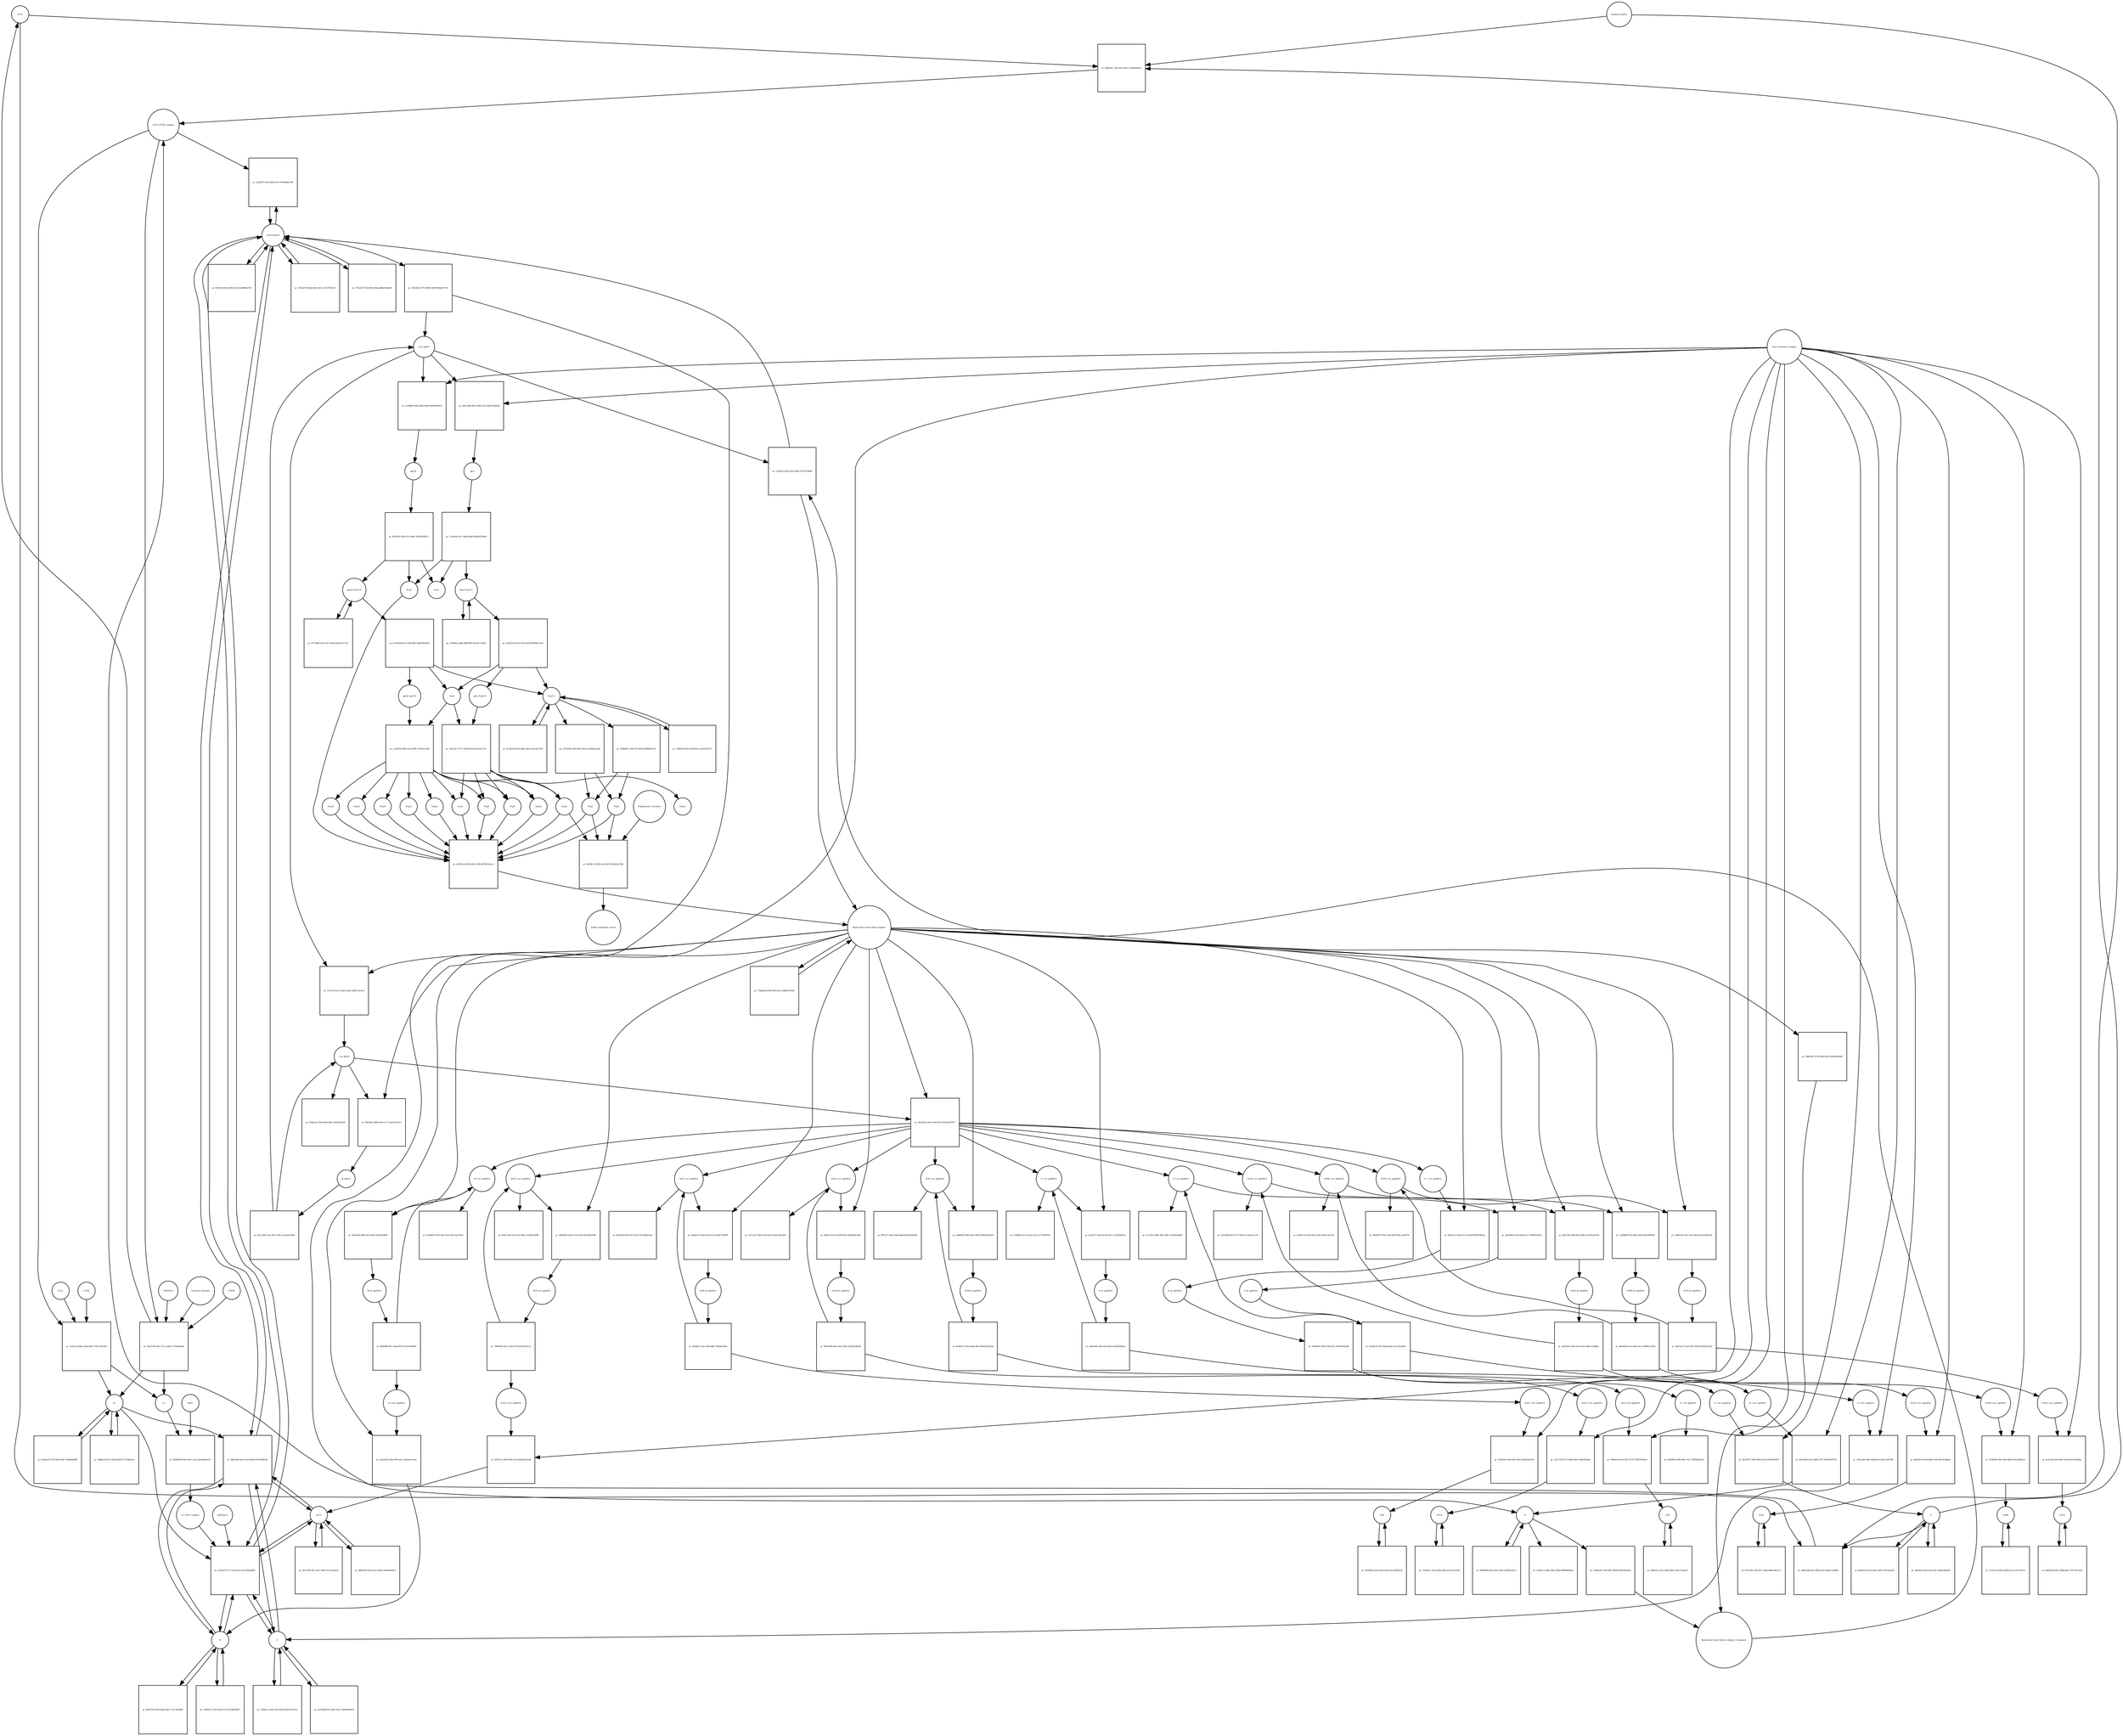 strict digraph  {
ACE2 [annotation="", bipartite=0, cls=macromolecule, fontsize=4, label=ACE2, shape=circle];
"pr_f840afd7-7ade-45d7-9e23-763a8d5fe82e" [annotation="", bipartite=1, cls=process, fontsize=4, label="pr_f840afd7-7ade-45d7-9e23-763a8d5fe82e", shape=square];
"ACE2_SPIKE complex" [annotation="", bipartite=0, cls=complex, fontsize=4, label="ACE2_SPIKE complex", shape=circle];
"Heparan sulfate" [annotation="urn_miriam_obo.chebi_CHEBI%3A28815", bipartite=0, cls="simple chemical", fontsize=4, label="Heparan sulfate", shape=circle];
S [annotation=urn_miriam_uniprot_P0DTC2, bipartite=0, cls=macromolecule, fontsize=4, label=S, shape=circle];
Nucleocapsid [annotation="urn_miriam_obo.go_GO%3A0019013", bipartite=0, cls=complex, fontsize=4, label=Nucleocapsid, shape=circle];
"pr_2c4f3d75-9c85-4b29-aa70-597bbd561246" [annotation="", bipartite=1, cls=process, fontsize=4, label="pr_2c4f3d75-9c85-4b29-aa70-597bbd561246", shape=square];
"pr_5e182c1b-d9ae-42b0-b287-37bc37823d7b" [annotation="", bipartite=1, cls=process, fontsize=4, label="pr_5e182c1b-d9ae-42b0-b287-37bc37823d7b", shape=square];
S2 [annotation=urn_miriam_interpro_IPR002552, bipartite=0, cls=macromolecule, fontsize=4, label=S2, shape=circle];
CTSB [annotation="", bipartite=0, cls=macromolecule, fontsize=4, label=CTSB, shape=circle];
CTSL [annotation="", bipartite=0, cls=macromolecule, fontsize=4, label=CTSL, shape=circle];
S1 [annotation=urn_miriam_interpro_IPR002551, bipartite=0, cls=macromolecule, fontsize=4, label=S1, shape=circle];
"pr_9484128b-0efe-49d6-81b2-0a8b57e3890b" [annotation="", bipartite=1, cls=process, fontsize=4, label="pr_9484128b-0efe-49d6-81b2-0a8b57e3890b", shape=square];
"pr_16226c5f-1711-4cd0-b3c1-6a170a64dd36" [annotation="", bipartite=1, cls=process, fontsize=4, label="pr_16226c5f-1711-4cd0-b3c1-6a170a64dd36", shape=square];
cholesterol [annotation="urn_miriam_obo.chebi_CHEBI%3A16113", bipartite=0, cls="simple chemical", fontsize=4, label=cholesterol, shape=circle];
"S1_NRP1 complex" [annotation="", bipartite=0, cls=complex, fontsize=4, label="S1_NRP1 complex", shape=circle];
E [annotation=urn_miriam_uniprot_P0DTC4, bipartite=0, cls=macromolecule, fontsize=4, label=E, shape=circle];
M [annotation=urn_miriam_uniprot_P0DTC5, bipartite=0, cls=macromolecule, fontsize=4, label=M, shape=circle];
Orf7a [annotation=urn_miriam_uniprot_P0DTC7, bipartite=0, cls=macromolecule, fontsize=4, label=Orf7a, shape=circle];
"pr_09e1d9c6-7372-4085-b3f9-9ffdde617e91" [annotation="", bipartite=1, cls=process, fontsize=4, label="pr_09e1d9c6-7372-4085-b3f9-9ffdde617e91", shape=square];
"(+)ss gRNA" [annotation=urn_miriam_refseq_NC_045512, bipartite=0, cls="nucleic acid feature", fontsize=4, label="(+)ss gRNA", shape=circle];
N [annotation=urn_miriam_uniprot_P0DTC9, bipartite=0, cls="macromolecule multimer", fontsize=4, label=N, shape=circle];
"pr_7932a67d-62dd-40a2-b051-2c927f1019a5" [annotation="", bipartite=1, cls=process, fontsize=4, label="pr_7932a67d-62dd-40a2-b051-2c927f1019a5", shape=square];
"pr_972a3617-f5c8-40e2-80ea-dddef2da68f2" [annotation="", bipartite=1, cls=process, fontsize=4, label="pr_972a3617-f5c8-40e2-80ea-dddef2da68f2", shape=square];
"pr_1e99a11a-bb6c-49e1-8428-98fd8d0f99ba" [annotation="", bipartite=1, cls=process, fontsize=4, label="pr_1e99a11a-bb6c-49e1-8428-98fd8d0f99ba", shape=square];
"pr_9a899fd9-8916-4a5c-910f-5ead087ab1e2" [annotation="", bipartite=1, cls=process, fontsize=4, label="pr_9a899fd9-8916-4a5c-910f-5ead087ab1e2", shape=square];
"N (+)ss sgmRNA" [annotation=urn_miriam_ncbigene_43740575, bipartite=0, cls="nucleic acid feature", fontsize=4, label="N (+)ss sgmRNA", shape=circle];
"pr_66e5004a-dc55-4600-a797-b58932697674" [annotation="", bipartite=1, cls=process, fontsize=4, label="pr_66e5004a-dc55-4600-a797-b58932697674", shape=square];
"Host translation complex" [annotation="urn_miriam_obo.go_GO%3A0070992", bipartite=0, cls=complex, fontsize=4, label="Host translation complex", shape=circle];
"pr_f3381fa0-8c3b-4085-82ef-4a9b89fe2706" [annotation="", bipartite=1, cls=process, fontsize=4, label="pr_f3381fa0-8c3b-4085-82ef-4a9b89fe2706", shape=square];
"pr_8ecb7784-0da1-477a-a9d4-117f5a2bbad8" [annotation="", bipartite=1, cls=process, fontsize=4, label="pr_8ecb7784-0da1-477a-a9d4-117f5a2bbad8", shape=square];
FURIN [annotation="", bipartite=0, cls=macromolecule, fontsize=4, label=FURIN, shape=circle];
TMPRSS2 [annotation="", bipartite=0, cls=macromolecule, fontsize=4, label=TMPRSS2, shape=circle];
"Camostat mesylate" [annotation="urn_miriam_pubchem.compound_2536", bipartite=0, cls="simple chemical", fontsize=4, label="Camostat mesylate", shape=circle];
"pr_d1da0cb3-1f7b-40b2-b816-73da0f64a98f" [annotation="", bipartite=1, cls=process, fontsize=4, label="pr_d1da0cb3-1f7b-40b2-b816-73da0f64a98f", shape=square];
"Replication transcription complex_N oligomer" [annotation="", bipartite=0, cls=complex, fontsize=4, label="Replication transcription complex_N oligomer", shape=circle];
"pr_cafbd7f2-e61d-42d1-96a8-10315710da9f" [annotation="", bipartite=1, cls=process, fontsize=4, label="pr_cafbd7f2-e61d-42d1-96a8-10315710da9f", shape=square];
"Replication transcription complex" [annotation="", bipartite=0, cls=complex, fontsize=4, label="Replication transcription complex", shape=circle];
"pr_5bde59a8-deee-43c0-b64b-01fa16936c44" [annotation="", bipartite=1, cls=process, fontsize=4, label="pr_5bde59a8-deee-43c0-b64b-01fa16936c44", shape=square];
"pr_25b84c59-f33c-4264-b559-6773c4b8a33e" [annotation="", bipartite=1, cls=process, fontsize=4, label="pr_25b84c59-f33c-4264-b559-6773c4b8a33e", shape=square];
"pp1a Nsp3-11" [annotation=urn_miriam_uniprot_P0DTC1, bipartite=0, cls=macromolecule, fontsize=4, label="pp1a Nsp3-11", shape=circle];
"pr_5eb3931d-5c02-47ab-a6a9-497008e7ca61" [annotation="", bipartite=1, cls=process, fontsize=4, label="pr_5eb3931d-5c02-47ab-a6a9-497008e7ca61", shape=square];
"pp1a Nsp6-11" [annotation=urn_miriam_uniprot_P0DTC1, bipartite=0, cls=macromolecule, fontsize=4, label="pp1a Nsp6-11", shape=circle];
"Nsp3-4" [annotation="urn_miriam_ncbiprotein_YP_009725299|urn_miriam_ncbiprotein_YP_009725300", bipartite=0, cls=macromolecule, fontsize=4, label="Nsp3-4", shape=circle];
Nsp5 [annotation=urn_miriam_ncbiprotein_YP_009725301, bipartite=0, cls="macromolecule multimer", fontsize=4, label=Nsp5, shape=circle];
"Endoplasmic reticulum" [annotation="urn_miriam_obo.go_GO%3A0005783", bipartite=0, cls=complex, fontsize=4, label="Endoplasmic reticulum", shape=circle];
"pr_d454bc7e-d383-4ca4-8d33-ff54ed3a792b" [annotation="", bipartite=1, cls=process, fontsize=4, label="pr_d454bc7e-d383-4ca4-8d33-ff54ed3a792b", shape=square];
"Double-membrane vesicle" [annotation="urn_miriam_obo.go_GO%3A0039718", bipartite=0, cls=complex, fontsize=4, label="Double-membrane vesicle", shape=circle];
Nsp4 [annotation=urn_miriam_ncbiprotein_YP_009725300, bipartite=0, cls=macromolecule, fontsize=4, label=Nsp4, shape=circle];
Nsp3 [annotation=urn_miriam_ncbiprotein_YP_009725299, bipartite=0, cls=macromolecule, fontsize=4, label=Nsp3, shape=circle];
Nsp6 [annotation=urn_miriam_ncbiprotein_YP_009725302, bipartite=0, cls=macromolecule, fontsize=4, label=Nsp6, shape=circle];
"pr_b706fda2-a8d8-48bb-8ff5-8012d7c20955" [annotation="", bipartite=1, cls=process, fontsize=4, label="pr_b706fda2-a8d8-48bb-8ff5-8012d7c20955", shape=square];
"pr_72fb6a65-f62e-4cf8-8e41-e2afe2421d71" [annotation="", bipartite=1, cls=process, fontsize=4, label="pr_72fb6a65-f62e-4cf8-8e41-e2afe2421d71", shape=square];
"pp1ab Nsp3-16" [annotation=urn_miriam_uniprot_P0DTD1, bipartite=0, cls=macromolecule, fontsize=4, label="pp1ab Nsp3-16", shape=circle];
"pr_877e0bfb-6701-4357-b442-b6e516317353" [annotation="", bipartite=1, cls=process, fontsize=4, label="pr_877e0bfb-6701-4357-b442-b6e516317353", shape=square];
"pr_2c679a99-dcc6-4a69-80fc-b6b4f7608218" [annotation="", bipartite=1, cls=process, fontsize=4, label="pr_2c679a99-dcc6-4a69-80fc-b6b4f7608218", shape=square];
"pp1ab nsp6-16" [annotation=urn_miriam_uniprot_P0DTD1, bipartite=0, cls=macromolecule, fontsize=4, label="pp1ab nsp6-16", shape=circle];
"pr_06657934-d55b-4aeb-9df2-7c35c20ed000" [annotation="", bipartite=1, cls=process, fontsize=4, label="pr_06657934-d55b-4aeb-9df2-7c35c20ed000", shape=square];
"pr_75bbb3ce-e405-4ef2-8ed4-d6361b515452" [annotation="", bipartite=1, cls=process, fontsize=4, label="pr_75bbb3ce-e405-4ef2-8ed4-d6361b515452", shape=square];
"pr_0bff2fea-414d-414a-9de1-648e54fbf00c" [annotation="", bipartite=1, cls=process, fontsize=4, label="pr_0bff2fea-414d-414a-9de1-648e54fbf00c", shape=square];
"pr_7a042312-21be-4fa6-9116-3031b6f39857" [annotation="", bipartite=1, cls=process, fontsize=4, label="pr_7a042312-21be-4fa6-9116-3031b6f39857", shape=square];
"pr_6c250bb0-6f7b-4df1-955c-581bbf0e0b03" [annotation="", bipartite=1, cls=process, fontsize=4, label="pr_6c250bb0-6f7b-4df1-955c-581bbf0e0b03", shape=square];
"pr_66beee3e-0313-4dc5-b3ff-e7f361bead72" [annotation="", bipartite=1, cls=process, fontsize=4, label="pr_66beee3e-0313-4dc5-b3ff-e7f361bead72", shape=square];
"pr_82511f69-4fc5-41a7-9f04-0cc673fda563" [annotation="", bipartite=1, cls=process, fontsize=4, label="pr_82511f69-4fc5-41a7-9f04-0cc673fda563", shape=square];
Orf6 [annotation=urn_miriam_uniprot_P0DTC6, bipartite=0, cls=macromolecule, fontsize=4, label=Orf6, shape=circle];
"pr_58705902-ae36-4063-bc4e-40ce63d6553b" [annotation="", bipartite=1, cls=process, fontsize=4, label="pr_58705902-ae36-4063-bc4e-40ce63d6553b", shape=square];
Orf3a [annotation=urn_miriam_uniprot_P0DTC3, bipartite=0, cls=macromolecule, fontsize=4, label=Orf3a, shape=circle];
"pr_8f70c4fa-e59a-4f37-a60b-46db19dcac1c" [annotation="", bipartite=1, cls=process, fontsize=4, label="pr_8f70c4fa-e59a-4f37-a60b-46db19dcac1c", shape=square];
Orf8 [annotation=urn_miriam_uniprot_P0DTC8, bipartite=0, cls=macromolecule, fontsize=4, label=Orf8, shape=circle];
"pr_866bccf1-5dca-46b3-b80c-5416175b3a26" [annotation="", bipartite=1, cls=process, fontsize=4, label="pr_866bccf1-5dca-46b3-b80c-5416175b3a26", shape=square];
Orf9b [annotation=urn_miriam_uniprot_P0DTD2, bipartite=0, cls=macromolecule, fontsize=4, label=Orf9b, shape=circle];
"pr_5725a71d-a852-4e98-8c2a-fc1fecf7b11a" [annotation="", bipartite=1, cls=process, fontsize=4, label="pr_5725a71d-a852-4e98-8c2a-fc1fecf7b11a", shape=square];
Orf14 [annotation=urn_miriam_uniprot_P0DTD3, bipartite=0, cls=macromolecule, fontsize=4, label=Orf14, shape=circle];
"pr_c42040c1-51b3-404d-a2bb-a0251e1a2249" [annotation="", bipartite=1, cls=process, fontsize=4, label="pr_c42040c1-51b3-404d-a2bb-a0251e1a2249", shape=square];
Orf7b [annotation=urn_miriam_uniprot_P0DTD8, bipartite=0, cls=macromolecule, fontsize=4, label=Orf7b, shape=circle];
"pr_69d20e9d-b3d1-498b-bb2b-79477f0c4cb6" [annotation="", bipartite=1, cls=process, fontsize=4, label="pr_69d20e9d-b3d1-498b-bb2b-79477f0c4cb6", shape=square];
"pr_64d47493-9b76-4ae1-8443-1d83d05b3879" [annotation="", bipartite=1, cls=process, fontsize=4, label="pr_64d47493-9b76-4ae1-8443-1d83d05b3879", shape=square];
"M (+)ss sgmRNA" [annotation="", bipartite=0, cls="nucleic acid feature", fontsize=4, label="M (+)ss sgmRNA", shape=circle];
"pr_b2aeb2f9-1928-4780-aa2c-eda9ae1ecdaa" [annotation="", bipartite=1, cls=process, fontsize=4, label="pr_b2aeb2f9-1928-4780-aa2c-eda9ae1ecdaa", shape=square];
"E (+)ss sgmRNA" [annotation="", bipartite=0, cls="nucleic acid feature", fontsize=4, label="E (+)ss sgmRNA", shape=circle];
"pr_c192ce80-30d1-4a08-b8c5-6a5c252679fe" [annotation="", bipartite=1, cls=process, fontsize=4, label="pr_c192ce80-30d1-4a08-b8c5-6a5c252679fe", shape=square];
"S (+)ss sgmRNA" [annotation="", bipartite=0, cls="nucleic acid feature", fontsize=4, label="S (+)ss sgmRNA", shape=circle];
"pr_38ce3977-5fdb-449d-8c28-c9b7b435f365" [annotation="", bipartite=1, cls=process, fontsize=4, label="pr_38ce3977-5fdb-449d-8c28-c9b7b435f365", shape=square];
"Orf7a (+)ss sgmRNA" [annotation="", bipartite=0, cls="nucleic acid feature", fontsize=4, label="Orf7a (+)ss sgmRNA", shape=circle];
"pr_af6715ce-6394-440f-a1a3-65da9d132edf" [annotation="", bipartite=1, cls=process, fontsize=4, label="pr_af6715ce-6394-440f-a1a3-65da9d132edf", shape=square];
"Orf6  (+)ss sgmRNA" [annotation="", bipartite=0, cls="nucleic acid feature", fontsize=4, label="Orf6  (+)ss sgmRNA", shape=circle];
"pr_2503e9e5-eefe-44f3-9ef1-d2b2f5e6c954" [annotation="", bipartite=1, cls=process, fontsize=4, label="pr_2503e9e5-eefe-44f3-9ef1-d2b2f5e6c954", shape=square];
"Orf3a (+)ss sgmRNA" [annotation="", bipartite=0, cls="nucleic acid feature", fontsize=4, label="Orf3a (+)ss sgmRNA", shape=circle];
"pr_db816579-4a39-48d4-a39f-d6153c4bfda2" [annotation="", bipartite=1, cls=process, fontsize=4, label="pr_db816579-4a39-48d4-a39f-d6153c4bfda2", shape=square];
"Orf8 (+)ss sgmRNA" [annotation="", bipartite=0, cls="nucleic acid feature", fontsize=4, label="Orf8 (+)ss sgmRNA", shape=circle];
"pr_f006b50d-54cd-4911-917f-07b0535040ee" [annotation="", bipartite=1, cls=process, fontsize=4, label="pr_f006b50d-54cd-4911-917f-07b0535040ee", shape=square];
"Orf9b (+)ss sgmRNA" [annotation="", bipartite=0, cls="nucleic acid feature", fontsize=4, label="Orf9b (+)ss sgmRNA", shape=circle];
"pr_2336b5fb-4fbc-46a4-88fd-2e82a5803a15" [annotation="", bipartite=1, cls=process, fontsize=4, label="pr_2336b5fb-4fbc-46a4-88fd-2e82a5803a15", shape=square];
"Orf14 (+)ss sgmRNA" [annotation="", bipartite=0, cls="nucleic acid feature", fontsize=4, label="Orf14 (+)ss sgmRNA", shape=circle];
"pr_1d1c75f5-87c4-4d49-b45d-1b9b1f81efba" [annotation="", bipartite=1, cls=process, fontsize=4, label="pr_1d1c75f5-87c4-4d49-b45d-1b9b1f81efba", shape=square];
"Orf7b (+)ss sgmRNA" [annotation="", bipartite=0, cls="nucleic acid feature", fontsize=4, label="Orf7b (+)ss sgmRNA", shape=circle];
"pr_faa51d14-8a4f-44b7-b1d9-fd13a816f0aa" [annotation="", bipartite=1, cls=process, fontsize=4, label="pr_faa51d14-8a4f-44b7-b1d9-fd13a816f0aa", shape=square];
"(-)ss gRNA" [annotation=urn_miriam_refseq_NC_045512, bipartite=0, cls="nucleic acid feature", fontsize=4, label="(-)ss gRNA", shape=circle];
"pr_6766ac2a-35e8-42f8-bdfa-21d91e42f1bf" [annotation="", bipartite=1, cls=process, fontsize=4, label="pr_6766ac2a-35e8-42f8-bdfa-21d91e42f1bf", shape=square];
"pr_97b44cd0-7540-4407-8058-6109239d2b26" [annotation="", bipartite=1, cls=process, fontsize=4, label="pr_97b44cd0-7540-4407-8058-6109239d2b26", shape=square];
"pr_3752c023-bc12-44a0-aa82-326917aacbc3" [annotation="", bipartite=1, cls=process, fontsize=4, label="pr_3752c023-bc12-44a0-aa82-326917aacbc3", shape=square];
"M (-)ss sgmRNA" [annotation=urn_miriam_ncbigene_43740571, bipartite=0, cls="nucleic acid feature", fontsize=4, label="M (-)ss sgmRNA", shape=circle];
"pr_6e04b01f-5506-4be2-814c-8f1acba378a4" [annotation="", bipartite=1, cls=process, fontsize=4, label="pr_6e04b01f-5506-4be2-814c-8f1acba378a4", shape=square];
"E (-)ss sgmRNA" [annotation=urn_miriam_ncbigene_43740570, bipartite=0, cls="nucleic acid feature", fontsize=4, label="E (-)ss sgmRNA", shape=circle];
"pr_a37c6f55-9d81-4fae-9b0c-c5a9faae6b44" [annotation="", bipartite=1, cls=process, fontsize=4, label="pr_a37c6f55-9d81-4fae-9b0c-c5a9faae6b44", shape=square];
"S (-)ss sgmRNA" [annotation="", bipartite=0, cls="nucleic acid feature", fontsize=4, label="S (-)ss sgmRNA", shape=circle];
"pr_57e6b9fe-4c5c-41e6-a33c-ac7722e895ef" [annotation="", bipartite=1, cls=process, fontsize=4, label="pr_57e6b9fe-4c5c-41e6-a33c-ac7722e895ef", shape=square];
"Orf7a (-)ss sgmRNA" [annotation="", bipartite=0, cls="nucleic acid feature", fontsize=4, label="Orf7a (-)ss sgmRNA", shape=circle];
"pr_0ad4c768-ee53-4c3f-b08a-a1ed387e3994" [annotation="", bipartite=1, cls=process, fontsize=4, label="pr_0ad4c768-ee53-4c3f-b08a-a1ed387e3994", shape=square];
"Orf6 (-)ss sgmRNA" [annotation="", bipartite=0, cls="nucleic acid feature", fontsize=4, label="Orf6 (-)ss sgmRNA", shape=circle];
"pr_832ab738-f3bf-4973-95c6-6e749a061eef" [annotation="", bipartite=1, cls=process, fontsize=4, label="pr_832ab738-f3bf-4973-95c6-6e749a061eef", shape=square];
"Orf3a (-)ss sgmRNA" [annotation="", bipartite=0, cls="nucleic acid feature", fontsize=4, label="Orf3a (-)ss sgmRNA", shape=circle];
"pr_a45a498f-853a-4770-b06a-3e1ed2cac1a0" [annotation="", bipartite=1, cls=process, fontsize=4, label="pr_a45a498f-853a-4770-b06a-3e1ed2cac1a0", shape=square];
"Orf8 (-)ss sgmRNA" [annotation="", bipartite=0, cls="nucleic acid feature", fontsize=4, label="Orf8 (-)ss sgmRNA", shape=circle];
"pr_6ffcf271-0e60-44ad-bbe8-bb585a0d348c" [annotation="", bipartite=1, cls=process, fontsize=4, label="pr_6ffcf271-0e60-44ad-bbe8-bb585a0d348c", shape=square];
"Orf9b (-)ss sgmRNA" [annotation="", bipartite=0, cls="nucleic acid feature", fontsize=4, label="Orf9b (-)ss sgmRNA", shape=circle];
"pr_9ae897cd-e384-4dc8-a394-665b1cde23e5" [annotation="", bipartite=1, cls=process, fontsize=4, label="pr_9ae897cd-e384-4dc8-a394-665b1cde23e5", shape=square];
"Orf14 (-)ss sgmRNA" [annotation="", bipartite=0, cls="nucleic acid feature", fontsize=4, label="Orf14 (-)ss sgmRNA", shape=circle];
"pr_c527ce37-5891-415d-a053-e6e0ced232b0" [annotation="", bipartite=1, cls=process, fontsize=4, label="pr_c527ce37-5891-415d-a053-e6e0ced232b0", shape=square];
"Orf7b (-)ss sgmRNA" [annotation="", bipartite=0, cls="nucleic acid feature", fontsize=4, label="Orf7b (-)ss sgmRNA", shape=circle];
"pr_98e0f979-78a0-439d-8b69-fbfcca387478" [annotation="", bipartite=1, cls=process, fontsize=4, label="pr_98e0f979-78a0-439d-8b69-fbfcca387478", shape=square];
"pr_6f0f32d1-480d-4cb4-a777-2eee57fe35a1" [annotation="", bipartite=1, cls=process, fontsize=4, label="pr_6f0f32d1-480d-4cb4-a777-2eee57fe35a1", shape=square];
"ds gRNA" [annotation=urn_miriam_refseq_NC_045512, bipartite=0, cls="nucleic acid feature", fontsize=4, label="ds gRNA", shape=circle];
"pr_34e9ec0d-38f6-4ef2-94d5-6b9d7b6ebfb7" [annotation="", bipartite=1, cls=process, fontsize=4, label="pr_34e9ec0d-38f6-4ef2-94d5-6b9d7b6ebfb7", shape=square];
"M ds sgmRNA" [annotation="", bipartite=0, cls="nucleic acid feature", fontsize=4, label="M ds sgmRNA", shape=circle];
"pr_26a99662-dca9-4e06-bc1e-180f5f01e61e" [annotation="", bipartite=1, cls=process, fontsize=4, label="pr_26a99662-dca9-4e06-bc1e-180f5f01e61e", shape=square];
"E ds sgmRNA" [annotation="", bipartite=0, cls="nucleic acid feature", fontsize=4, label="E ds sgmRNA", shape=circle];
"pr_fa1a0377-3b2d-4c4b-842c-c1276b3d47ee" [annotation="", bipartite=1, cls=process, fontsize=4, label="pr_fa1a0377-3b2d-4c4b-842c-c1276b3d47ee", shape=square];
"S ds sgmRNA" [annotation="", bipartite=0, cls="nucleic acid feature", fontsize=4, label="S ds sgmRNA", shape=circle];
"pr_d464b0b6-5e0a-47c6-9184-08ce4819f246" [annotation="", bipartite=1, cls=process, fontsize=4, label="pr_d464b0b6-5e0a-47c6-9184-08ce4819f246", shape=square];
"Orf7a ds sgmRNA" [annotation="", bipartite=0, cls="nucleic acid feature", fontsize=4, label="Orf7a ds sgmRNA", shape=circle];
"pr_9ed4e627-bb2b-41b0-812b-340d7c30f995" [annotation="", bipartite=1, cls=process, fontsize=4, label="pr_9ed4e627-bb2b-41b0-812b-340d7c30f995", shape=square];
"Orf6 ds sgmRNA" [annotation="", bipartite=0, cls="nucleic acid feature", fontsize=4, label="Orf6 ds sgmRNA", shape=circle];
"pr_dba17b91-fb4b-46c4-8861-e247b1a0578a" [annotation="", bipartite=1, cls=process, fontsize=4, label="pr_dba17b91-fb4b-46c4-8861-e247b1a0578a", shape=square];
"Orf3a ds sgmRNA" [annotation="", bipartite=0, cls="nucleic acid feature", fontsize=4, label="Orf3a ds sgmRNA", shape=circle];
"pr_addbd835-0082-4dec-b934-30954a0e8679" [annotation="", bipartite=1, cls=process, fontsize=4, label="pr_addbd835-0082-4dec-b934-30954a0e8679", shape=square];
"Orf8 ds sgmRNA" [annotation="", bipartite=0, cls="nucleic acid feature", fontsize=4, label="Orf8 ds sgmRNA", shape=circle];
"pr_3a308884-ff24-484e-b624-f443266ff3bf" [annotation="", bipartite=1, cls=process, fontsize=4, label="pr_3a308884-ff24-484e-b624-f443266ff3bf", shape=square];
"Orf9b ds sgmRNA" [annotation="", bipartite=0, cls="nucleic acid feature", fontsize=4, label="Orf9b ds sgmRNA", shape=circle];
"pr_6636c7e8-a7c4-4f08-9f5e-84d382d4c9da" [annotation="", bipartite=1, cls=process, fontsize=4, label="pr_6636c7e8-a7c4-4f08-9f5e-84d382d4c9da", shape=square];
"Orf14 ds sgmRNA" [annotation="", bipartite=0, cls="nucleic acid feature", fontsize=4, label="Orf14 ds sgmRNA", shape=circle];
"pr_2396a52d-1547-41d1-8b36-a9e45462bc59" [annotation="", bipartite=1, cls=process, fontsize=4, label="pr_2396a52d-1547-41d1-8b36-a9e45462bc59", shape=square];
"Orf7b ds sgmRNA" [annotation="", bipartite=0, cls="nucleic acid feature", fontsize=4, label="Orf7b ds sgmRNA", shape=circle];
"pr_b0c1cb04-cdca-467c-b061-2cea3edc6086" [annotation="", bipartite=1, cls=process, fontsize=4, label="pr_b0c1cb04-cdca-467c-b061-2cea3edc6086", shape=square];
"pr_b80f040b-4fc7-4ded-8976-53e1e4fd6409" [annotation="", bipartite=1, cls=process, fontsize=4, label="pr_b80f040b-4fc7-4ded-8976-53e1e4fd6409", shape=square];
"pr_d101be30-20f5-4abb-bb3b-cc6c105a4879" [annotation="", bipartite=1, cls=process, fontsize=4, label="pr_d101be30-20f5-4abb-bb3b-cc6c105a4879", shape=square];
"pr_da9b560f-24d9-4afb-9af3-ad5505406ea4" [annotation="", bipartite=1, cls=process, fontsize=4, label="pr_da9b560f-24d9-4afb-9af3-ad5505406ea4", shape=square];
"pr_1806365b-56c1-4391-b77f-d210f235211d" [annotation="", bipartite=1, cls=process, fontsize=4, label="pr_1806365b-56c1-4391-b77f-d210f235211d", shape=square];
"pr_85d2ffd7-3aec-4fdf-b68f-7548abef4fa6" [annotation="", bipartite=1, cls=process, fontsize=4, label="pr_85d2ffd7-3aec-4fdf-b68f-7548abef4fa6", shape=square];
"pr_afb7b101-e6ed-41d3-bcb5-598ec518dd2a" [annotation="", bipartite=1, cls=process, fontsize=4, label="pr_afb7b101-e6ed-41d3-bcb5-598ec518dd2a", shape=square];
"pr_6e9d1073-40ab-4dab-9ba5-8654a423105b" [annotation="", bipartite=1, cls=process, fontsize=4, label="pr_6e9d1073-40ab-4dab-9ba5-8654a423105b", shape=square];
"pr_80934b5f-dca1-4e0a-9ce7-40f68a1a1f5b" [annotation="", bipartite=1, cls=process, fontsize=4, label="pr_80934b5f-dca1-4e0a-9ce7-40f68a1a1f5b", shape=square];
"pr_80220496-0d3e-4931-985e-bd33b278f1b6" [annotation="", bipartite=1, cls=process, fontsize=4, label="pr_80220496-0d3e-4931-985e-bd33b278f1b6", shape=square];
"pr_48e51e21-91a0-4d07-993f-95052fdc3d22" [annotation="", bipartite=1, cls=process, fontsize=4, label="pr_48e51e21-91a0-4d07-993f-95052fdc3d22", shape=square];
"N  (-)ss sgmRNA" [annotation=urn_miriam_ncbigene_43740575, bipartite=0, cls="nucleic acid feature", fontsize=4, label="N  (-)ss sgmRNA", shape=circle];
"pr_9e85e5c2-eb56-47ca-9ee8-87899168bc5a" [annotation="", bipartite=1, cls=process, fontsize=4, label="pr_9e85e5c2-eb56-47ca-9ee8-87899168bc5a", shape=square];
"N ds sgmRNA" [annotation="", bipartite=0, cls="nucleic acid feature", fontsize=4, label="N ds sgmRNA", shape=circle];
"pr_e0b6855f-509d-4106-b021-604e015be368" [annotation="", bipartite=1, cls=process, fontsize=4, label="pr_e0b6855f-509d-4106-b021-604e015be368", shape=square];
"N (-)ss sgmRNA" [annotation="", bipartite=0, cls="nucleic acid feature", fontsize=4, label="N (-)ss sgmRNA", shape=circle];
pp1ab [annotation=urn_miriam_uniprot_P0DTD1, bipartite=0, cls=macromolecule, fontsize=4, label=pp1ab, shape=circle];
"pr_92fcd01f-550a-47c3-b48c-603b1683d57c" [annotation="", bipartite=1, cls=process, fontsize=4, label="pr_92fcd01f-550a-47c3-b48c-603b1683d57c", shape=square];
Nsp2 [annotation=urn_miriam_ncbiprotein_YP_009725298, bipartite=0, cls=macromolecule, fontsize=4, label=Nsp2, shape=circle];
Nsp1 [annotation=urn_miriam_ncbiprotein_YP_009725297, bipartite=0, cls=macromolecule, fontsize=4, label=Nsp1, shape=circle];
pp1a [annotation=urn_miriam_uniprot_P0DTC1, bipartite=0, cls=macromolecule, fontsize=4, label=pp1a, shape=circle];
"pr_13cad59c-dcf7-4bb4-8ddd-4b93d015899d" [annotation="", bipartite=1, cls=process, fontsize=4, label="pr_13cad59c-dcf7-4bb4-8ddd-4b93d015899d", shape=square];
"pr_9c5d5c6f-8a44-49da-adb2-16cfcb357af9" [annotation="", bipartite=1, cls=process, fontsize=4, label="pr_9c5d5c6f-8a44-49da-adb2-16cfcb357af9", shape=square];
"pr_034bbf91-c54f-475f-b63d-6df984b1f754" [annotation="", bipartite=1, cls=process, fontsize=4, label="pr_034bbf91-c54f-475f-b63d-6df984b1f754", shape=square];
"pr_27501028-53b5-48c0-b3e5-a3a088aecd3d" [annotation="", bipartite=1, cls=process, fontsize=4, label="pr_27501028-53b5-48c0-b3e5-a3a088aecd3d", shape=square];
"pr_aa5c43cc-3777-4d3b-b01d-e61ee91217bc" [annotation="", bipartite=1, cls=process, fontsize=4, label="pr_aa5c43cc-3777-4d3b-b01d-e61ee91217bc", shape=square];
Nsp7 [annotation=urn_miriam_ncbiprotein_YP_009725303, bipartite=0, cls=macromolecule, fontsize=4, label=Nsp7, shape=circle];
Nsp8 [annotation=urn_miriam_ncbiprotein_YP_009725304, bipartite=0, cls=macromolecule, fontsize=4, label=Nsp8, shape=circle];
Nsp9 [annotation=urn_miriam_ncbiprotein_YP_009725305, bipartite=0, cls=macromolecule, fontsize=4, label=Nsp9, shape=circle];
Nsp10 [annotation=urn_miriam_ncbiprotein_YP_009725306, bipartite=0, cls=macromolecule, fontsize=4, label=Nsp10, shape=circle];
Nsp11 [annotation=urn_miriam_ncbiprotein_YP_009725312, bipartite=0, cls=macromolecule, fontsize=4, label=Nsp11, shape=circle];
"pr_cc3d533a-989c-4ce2-86ff-cf7e6c81c5d4" [annotation="", bipartite=1, cls=process, fontsize=4, label="pr_cc3d533a-989c-4ce2-86ff-cf7e6c81c5d4", shape=square];
Nsp13 [annotation=urn_miriam_ncbiprotein_YP_009725308, bipartite=0, cls=macromolecule, fontsize=4, label=Nsp13, shape=circle];
Nsp12 [annotation=urn_miriam_ncbiprotein_YP_009725307, bipartite=0, cls=macromolecule, fontsize=4, label=Nsp12, shape=circle];
Nsp16 [annotation=urn_miriam_ncbiprotein_YP_009725311, bipartite=0, cls=macromolecule, fontsize=4, label=Nsp16, shape=circle];
Nsp15 [annotation=urn_miriam_ncbiprotein_YP_009725310, bipartite=0, cls=macromolecule, fontsize=4, label=Nsp15, shape=circle];
Nsp14 [annotation=urn_miriam_ncbiprotein_YP_009725309, bipartite=0, cls=macromolecule, fontsize=4, label=Nsp14, shape=circle];
"pr_de1081cb-d538-420c-9199-d67d833a3ca1" [annotation="", bipartite=1, cls=process, fontsize=4, label="pr_de1081cb-d538-420c-9199-d67d833a3ca1", shape=square];
"pr_0deec86d-5bc6-4396-acee-9bda70d24eab" [annotation="", bipartite=1, cls=process, fontsize=4, label="pr_0deec86d-5bc6-4396-acee-9bda70d24eab", shape=square];
"pr_1c4f6d05-de62-48b2-b49d-dd30e0b6f422" [annotation="", bipartite=1, cls=process, fontsize=4, label="pr_1c4f6d05-de62-48b2-b49d-dd30e0b6f422", shape=square];
"pr_68509f95-5d9b-49ec-97ac-70f856d22f25" [annotation="", bipartite=1, cls=process, fontsize=4, label="pr_68509f95-5d9b-49ec-97ac-70f856d22f25", shape=square];
"pr_27d4ada0-b782-4045-b131-5db6627e5bb7" [annotation="", bipartite=1, cls=process, fontsize=4, label="pr_27d4ada0-b782-4045-b131-5db6627e5bb7", shape=square];
"pr_36b85887-d742-464e-ba78-d263d4e89b97" [annotation="", bipartite=1, cls=process, fontsize=4, label="pr_36b85887-d742-464e-ba78-d263d4e89b97", shape=square];
"pr_e815d1da-abcb-4cb0-8137-991da5557b77" [annotation="", bipartite=1, cls=process, fontsize=4, label="pr_e815d1da-abcb-4cb0-8137-991da5557b77", shape=square];
"pr_bf29d298-a0a8-419e-a12a-2eba1d0edc20" [annotation="", bipartite=1, cls=process, fontsize=4, label="pr_bf29d298-a0a8-419e-a12a-2eba1d0edc20", shape=square];
NRP1 [annotation="", bipartite=0, cls=macromolecule, fontsize=4, label=NRP1, shape=circle];
ACE2 -> "pr_f840afd7-7ade-45d7-9e23-763a8d5fe82e"  [annotation="", interaction_type=consumption];
ACE2 -> "pr_9484128b-0efe-49d6-81b2-0a8b57e3890b"  [annotation="", interaction_type=consumption];
"pr_f840afd7-7ade-45d7-9e23-763a8d5fe82e" -> "ACE2_SPIKE complex"  [annotation="", interaction_type=production];
"ACE2_SPIKE complex" -> "pr_2c4f3d75-9c85-4b29-aa70-597bbd561246"  [annotation="urn_miriam_pubmed_32142651|urn_miriam_pubmed_32094589|urn_miriam_taxonomy_2697049", interaction_type=stimulation];
"ACE2_SPIKE complex" -> "pr_5e182c1b-d9ae-42b0-b287-37bc37823d7b"  [annotation="", interaction_type=consumption];
"ACE2_SPIKE complex" -> "pr_8ecb7784-0da1-477a-a9d4-117f5a2bbad8"  [annotation="", interaction_type=consumption];
"Heparan sulfate" -> "pr_f840afd7-7ade-45d7-9e23-763a8d5fe82e"  [annotation="urn_miriam_pubmed_32142651|urn_miriam_pubmed_32094589|urn_miriam_taxonomy_2697049|urn_miriam_pubmed_32970989", interaction_type=stimulation];
"Heparan sulfate" -> "pr_9484128b-0efe-49d6-81b2-0a8b57e3890b"  [annotation="urn_miriam_pubmed_32142651|urn_miriam_pubmed_32094589|urn_miriam_taxonomy_2697049|urn_miriam_pubmed_32155444|urn_miriam_pubmed_32970989", interaction_type=stimulation];
S -> "pr_f840afd7-7ade-45d7-9e23-763a8d5fe82e"  [annotation="", interaction_type=consumption];
S -> "pr_9484128b-0efe-49d6-81b2-0a8b57e3890b"  [annotation="", interaction_type=consumption];
S -> "pr_0bff2fea-414d-414a-9de1-648e54fbf00c"  [annotation="", interaction_type=consumption];
S -> "pr_66beee3e-0313-4dc5-b3ff-e7f361bead72"  [annotation="", interaction_type=consumption];
Nucleocapsid -> "pr_2c4f3d75-9c85-4b29-aa70-597bbd561246"  [annotation="", interaction_type=consumption];
Nucleocapsid -> "pr_16226c5f-1711-4cd0-b3c1-6a170a64dd36"  [annotation="", interaction_type=consumption];
Nucleocapsid -> "pr_09e1d9c6-7372-4085-b3f9-9ffdde617e91"  [annotation="", interaction_type=consumption];
Nucleocapsid -> "pr_7932a67d-62dd-40a2-b051-2c927f1019a5"  [annotation="", interaction_type=consumption];
Nucleocapsid -> "pr_972a3617-f5c8-40e2-80ea-dddef2da68f2"  [annotation="", interaction_type=consumption];
Nucleocapsid -> "pr_f3381fa0-8c3b-4085-82ef-4a9b89fe2706"  [annotation="", interaction_type=consumption];
Nucleocapsid -> "pr_5bde59a8-deee-43c0-b64b-01fa16936c44"  [annotation="", interaction_type=consumption];
"pr_2c4f3d75-9c85-4b29-aa70-597bbd561246" -> Nucleocapsid  [annotation="", interaction_type=production];
"pr_5e182c1b-d9ae-42b0-b287-37bc37823d7b" -> S2  [annotation="", interaction_type=production];
"pr_5e182c1b-d9ae-42b0-b287-37bc37823d7b" -> S1  [annotation="", interaction_type=production];
S2 -> "pr_16226c5f-1711-4cd0-b3c1-6a170a64dd36"  [annotation="urn_miriam_pubmed_32142651|urn_miriam_pubmed_32094589|urn_miriam_pubmed_32047258|urn_miriam_taxonomy_2697049|urn_miriam_pubmed_32944968", interaction_type=stimulation];
S2 -> "pr_d1da0cb3-1f7b-40b2-b816-73da0f64a98f"  [annotation="", interaction_type=consumption];
S2 -> "pr_5bde59a8-deee-43c0-b64b-01fa16936c44"  [annotation="urn_miriam_pubmed_32142651|urn_miriam_pubmed_32047258|urn_miriam_taxonomy_2697049", interaction_type=stimulation];
S2 -> "pr_25b84c59-f33c-4264-b559-6773c4b8a33e"  [annotation="", interaction_type=consumption];
CTSB -> "pr_5e182c1b-d9ae-42b0-b287-37bc37823d7b"  [annotation="urn_miriam_pubmed_32142651|urn_miriam_taxonomy_2697049", interaction_type=catalysis];
CTSL -> "pr_5e182c1b-d9ae-42b0-b287-37bc37823d7b"  [annotation="urn_miriam_pubmed_32142651|urn_miriam_taxonomy_2697049", interaction_type=catalysis];
S1 -> "pr_bf29d298-a0a8-419e-a12a-2eba1d0edc20"  [annotation="", interaction_type=consumption];
"pr_9484128b-0efe-49d6-81b2-0a8b57e3890b" -> "ACE2_SPIKE complex"  [annotation="", interaction_type=production];
"pr_16226c5f-1711-4cd0-b3c1-6a170a64dd36" -> Nucleocapsid  [annotation="", interaction_type=production];
"pr_16226c5f-1711-4cd0-b3c1-6a170a64dd36" -> E  [annotation="", interaction_type=production];
"pr_16226c5f-1711-4cd0-b3c1-6a170a64dd36" -> M  [annotation="", interaction_type=production];
"pr_16226c5f-1711-4cd0-b3c1-6a170a64dd36" -> Orf7a  [annotation="", interaction_type=production];
cholesterol -> "pr_16226c5f-1711-4cd0-b3c1-6a170a64dd36"  [annotation="urn_miriam_pubmed_32142651|urn_miriam_pubmed_32094589|urn_miriam_pubmed_32047258|urn_miriam_taxonomy_2697049|urn_miriam_pubmed_32944968", interaction_type=stimulation];
"S1_NRP1 complex" -> "pr_16226c5f-1711-4cd0-b3c1-6a170a64dd36"  [annotation="urn_miriam_pubmed_32142651|urn_miriam_pubmed_32094589|urn_miriam_pubmed_32047258|urn_miriam_taxonomy_2697049|urn_miriam_pubmed_32944968", interaction_type=stimulation];
E -> "pr_16226c5f-1711-4cd0-b3c1-6a170a64dd36"  [annotation="", interaction_type=consumption];
E -> "pr_5bde59a8-deee-43c0-b64b-01fa16936c44"  [annotation="", interaction_type=consumption];
E -> "pr_75bbb3ce-e405-4ef2-8ed4-d6361b515452"  [annotation="", interaction_type=consumption];
E -> "pr_6c250bb0-6f7b-4df1-955c-581bbf0e0b03"  [annotation="", interaction_type=consumption];
M -> "pr_16226c5f-1711-4cd0-b3c1-6a170a64dd36"  [annotation="", interaction_type=consumption];
M -> "pr_5bde59a8-deee-43c0-b64b-01fa16936c44"  [annotation="", interaction_type=consumption];
M -> "pr_06657934-d55b-4aeb-9df2-7c35c20ed000"  [annotation="", interaction_type=consumption];
M -> "pr_7a042312-21be-4fa6-9116-3031b6f39857"  [annotation="", interaction_type=consumption];
Orf7a -> "pr_16226c5f-1711-4cd0-b3c1-6a170a64dd36"  [annotation="", interaction_type=consumption];
Orf7a -> "pr_5bde59a8-deee-43c0-b64b-01fa16936c44"  [annotation="", interaction_type=consumption];
Orf7a -> "pr_82511f69-4fc5-41a7-9f04-0cc673fda563"  [annotation="", interaction_type=consumption];
Orf7a -> "pr_64d47493-9b76-4ae1-8443-1d83d05b3879"  [annotation="", interaction_type=consumption];
"pr_09e1d9c6-7372-4085-b3f9-9ffdde617e91" -> "(+)ss gRNA"  [annotation="", interaction_type=production];
"pr_09e1d9c6-7372-4085-b3f9-9ffdde617e91" -> N  [annotation="", interaction_type=production];
"(+)ss gRNA" -> "pr_cafbd7f2-e61d-42d1-96a8-10315710da9f"  [annotation="", interaction_type=consumption];
"(+)ss gRNA" -> "pr_3752c023-bc12-44a0-aa82-326917aacbc3"  [annotation="", interaction_type=consumption];
"(+)ss gRNA" -> "pr_0deec86d-5bc6-4396-acee-9bda70d24eab"  [annotation="", interaction_type=consumption];
"(+)ss gRNA" -> "pr_1c4f6d05-de62-48b2-b49d-dd30e0b6f422"  [annotation="", interaction_type=consumption];
N -> "pr_1e99a11a-bb6c-49e1-8428-98fd8d0f99ba"  [annotation="", interaction_type=consumption];
N -> "pr_9a899fd9-8916-4a5c-910f-5ead087ab1e2"  [annotation="", interaction_type=consumption];
N -> "pr_97b44cd0-7540-4407-8058-6109239d2b26"  [annotation="", interaction_type=consumption];
"pr_7932a67d-62dd-40a2-b051-2c927f1019a5" -> Nucleocapsid  [annotation="", interaction_type=production];
"pr_972a3617-f5c8-40e2-80ea-dddef2da68f2" -> Nucleocapsid  [annotation="", interaction_type=production];
"pr_9a899fd9-8916-4a5c-910f-5ead087ab1e2" -> N  [annotation="", interaction_type=production];
"N (+)ss sgmRNA" -> "pr_66e5004a-dc55-4600-a797-b58932697674"  [annotation="", interaction_type=consumption];
"pr_66e5004a-dc55-4600-a797-b58932697674" -> N  [annotation="", interaction_type=production];
"Host translation complex" -> "pr_66e5004a-dc55-4600-a797-b58932697674"  [annotation="", interaction_type="necessary stimulation"];
"Host translation complex" -> "pr_b2aeb2f9-1928-4780-aa2c-eda9ae1ecdaa"  [annotation="urn_miriam_pubmed_31226023|urn_miriam_pubmed_27712623", interaction_type="necessary stimulation"];
"Host translation complex" -> "pr_c192ce80-30d1-4a08-b8c5-6a5c252679fe"  [annotation="urn_miriam_pubmed_31226023|urn_miriam_pubmed_27712623", interaction_type="necessary stimulation"];
"Host translation complex" -> "pr_38ce3977-5fdb-449d-8c28-c9b7b435f365"  [annotation="urn_miriam_pubmed_31226023|urn_miriam_pubmed_27712623", interaction_type="necessary stimulation"];
"Host translation complex" -> "pr_af6715ce-6394-440f-a1a3-65da9d132edf"  [annotation="urn_miriam_pubmed_31226023|urn_miriam_pubmed_27712623", interaction_type="necessary stimulation"];
"Host translation complex" -> "pr_2503e9e5-eefe-44f3-9ef1-d2b2f5e6c954"  [annotation="urn_miriam_pubmed_31226023|urn_miriam_pubmed_27712623", interaction_type="necessary stimulation"];
"Host translation complex" -> "pr_db816579-4a39-48d4-a39f-d6153c4bfda2"  [annotation="urn_miriam_pubmed_31226023|urn_miriam_pubmed_27712623", interaction_type="necessary stimulation"];
"Host translation complex" -> "pr_f006b50d-54cd-4911-917f-07b0535040ee"  [annotation="urn_miriam_pubmed_31226023|urn_miriam_pubmed_27712623", interaction_type="necessary stimulation"];
"Host translation complex" -> "pr_2336b5fb-4fbc-46a4-88fd-2e82a5803a15"  [annotation="urn_miriam_pubmed_31226023|urn_miriam_pubmed_27712623", interaction_type="necessary stimulation"];
"Host translation complex" -> "pr_1d1c75f5-87c4-4d49-b45d-1b9b1f81efba"  [annotation="urn_miriam_pubmed_31226023|urn_miriam_pubmed_27712623", interaction_type="necessary stimulation"];
"Host translation complex" -> "pr_faa51d14-8a4f-44b7-b1d9-fd13a816f0aa"  [annotation="urn_miriam_pubmed_31226023|urn_miriam_pubmed_27712623", interaction_type="necessary stimulation"];
"Host translation complex" -> "pr_0deec86d-5bc6-4396-acee-9bda70d24eab"  [annotation="urn_miriam_pubmed_31226023|urn_miriam_pubmed_27712623", interaction_type="necessary stimulation"];
"Host translation complex" -> "pr_1c4f6d05-de62-48b2-b49d-dd30e0b6f422"  [annotation="urn_miriam_pubmed_31226023|urn_miriam_pubmed_27712623", interaction_type="necessary stimulation"];
"pr_f3381fa0-8c3b-4085-82ef-4a9b89fe2706" -> Nucleocapsid  [annotation="", interaction_type=production];
"pr_8ecb7784-0da1-477a-a9d4-117f5a2bbad8" -> S2  [annotation="", interaction_type=production];
"pr_8ecb7784-0da1-477a-a9d4-117f5a2bbad8" -> ACE2  [annotation="", interaction_type=production];
"pr_8ecb7784-0da1-477a-a9d4-117f5a2bbad8" -> S1  [annotation="", interaction_type=production];
FURIN -> "pr_8ecb7784-0da1-477a-a9d4-117f5a2bbad8"  [annotation="urn_miriam_pubmed_32142651|urn_miriam_pubmed_32362314|urn_miriam_taxonomy_2697049", interaction_type=catalysis];
TMPRSS2 -> "pr_8ecb7784-0da1-477a-a9d4-117f5a2bbad8"  [annotation="urn_miriam_pubmed_32142651|urn_miriam_pubmed_32362314|urn_miriam_taxonomy_2697049", interaction_type=catalysis];
"Camostat mesylate" -> "pr_8ecb7784-0da1-477a-a9d4-117f5a2bbad8"  [annotation="urn_miriam_pubmed_32142651|urn_miriam_pubmed_32362314|urn_miriam_taxonomy_2697049", interaction_type=inhibition];
"pr_d1da0cb3-1f7b-40b2-b816-73da0f64a98f" -> S2  [annotation="", interaction_type=production];
"Replication transcription complex_N oligomer" -> "pr_cafbd7f2-e61d-42d1-96a8-10315710da9f"  [annotation="", interaction_type=consumption];
"pr_cafbd7f2-e61d-42d1-96a8-10315710da9f" -> Nucleocapsid  [annotation="", interaction_type=production];
"pr_cafbd7f2-e61d-42d1-96a8-10315710da9f" -> "Replication transcription complex"  [annotation="", interaction_type=production];
"Replication transcription complex" -> "pr_3752c023-bc12-44a0-aa82-326917aacbc3"  [annotation="urn_miriam_pubmed_22438542|urn_miriam_taxonomy_11142", interaction_type="necessary stimulation"];
"Replication transcription complex" -> "pr_6f0f32d1-480d-4cb4-a777-2eee57fe35a1"  [annotation="urn_miriam_pubmed_22438542|urn_miriam_taxonomy_11142", interaction_type="necessary stimulation"];
"Replication transcription complex" -> "pr_34e9ec0d-38f6-4ef2-94d5-6b9d7b6ebfb7"  [annotation="urn_miriam_pubmed_22438542|urn_miriam_taxonomy_11142", interaction_type="necessary stimulation"];
"Replication transcription complex" -> "pr_26a99662-dca9-4e06-bc1e-180f5f01e61e"  [annotation="urn_miriam_pubmed_22438542|urn_miriam_pubmed_11142", interaction_type="necessary stimulation"];
"Replication transcription complex" -> "pr_fa1a0377-3b2d-4c4b-842c-c1276b3d47ee"  [annotation="urn_miriam_pubmed_22438542|urn_miriam_pubmed_11142", interaction_type="necessary stimulation"];
"Replication transcription complex" -> "pr_d464b0b6-5e0a-47c6-9184-08ce4819f246"  [annotation="urn_miriam_pubmed_22438542|urn_miriam_taxonomy_11142", interaction_type="necessary stimulation"];
"Replication transcription complex" -> "pr_9ed4e627-bb2b-41b0-812b-340d7c30f995"  [annotation="urn_miriam_pubmed_22438542|urn_miriam_taxonomy_11142", interaction_type="necessary stimulation"];
"Replication transcription complex" -> "pr_dba17b91-fb4b-46c4-8861-e247b1a0578a"  [annotation="urn_miriam_pubmed_22438542|urn_miriam_taxonomy_11142", interaction_type="necessary stimulation"];
"Replication transcription complex" -> "pr_addbd835-0082-4dec-b934-30954a0e8679"  [annotation="urn_miriam_pubmed_22438542|urn_miriam_taxonomy_11142", interaction_type="necessary stimulation"];
"Replication transcription complex" -> "pr_3a308884-ff24-484e-b624-f443266ff3bf"  [annotation="urn_miriam_pubmed_22438542|urn_miriam_taxonomy_11142", interaction_type="necessary stimulation"];
"Replication transcription complex" -> "pr_6636c7e8-a7c4-4f08-9f5e-84d382d4c9da"  [annotation="urn_miriam_pubmed_22438542|urn_miriam_taxonomy_11142", interaction_type="necessary stimulation"];
"Replication transcription complex" -> "pr_2396a52d-1547-41d1-8b36-a9e45462bc59"  [annotation="urn_miriam_pubmed_22438542|urn_miriam_taxonomy_11142", interaction_type="necessary stimulation"];
"Replication transcription complex" -> "pr_9e85e5c2-eb56-47ca-9ee8-87899168bc5a"  [annotation="urn_miriam_pubmed_22438542|urn_miriam_taxonomy_11142", interaction_type="necessary stimulation"];
"Replication transcription complex" -> "pr_27d4ada0-b782-4045-b131-5db6627e5bb7"  [annotation="", interaction_type=consumption];
"Replication transcription complex" -> "pr_36b85887-d742-464e-ba78-d263d4e89b97"  [annotation="", interaction_type=consumption];
"Replication transcription complex" -> "pr_e815d1da-abcb-4cb0-8137-991da5557b77"  [annotation="urn_miriam_pubmed_8830530|urn_miriam_taxonomy_1138", interaction_type="necessary stimulation"];
"pr_5bde59a8-deee-43c0-b64b-01fa16936c44" -> Nucleocapsid  [annotation="", interaction_type=production];
"pr_5bde59a8-deee-43c0-b64b-01fa16936c44" -> Orf7a  [annotation="", interaction_type=production];
"pr_5bde59a8-deee-43c0-b64b-01fa16936c44" -> E  [annotation="", interaction_type=production];
"pr_5bde59a8-deee-43c0-b64b-01fa16936c44" -> M  [annotation="", interaction_type=production];
"pr_25b84c59-f33c-4264-b559-6773c4b8a33e" -> S2  [annotation="", interaction_type=production];
"pp1a Nsp3-11" -> "pr_5eb3931d-5c02-47ab-a6a9-497008e7ca61"  [annotation="urn_miriam_pubmed_21203998|urn_miriam_taxonomy_228407|urn_miriam_pubmed_15564471|urn_miriam_taxonomy_228330", interaction_type=catalysis];
"pp1a Nsp3-11" -> "pr_b706fda2-a8d8-48bb-8ff5-8012d7c20955"  [annotation="", interaction_type=consumption];
"pr_5eb3931d-5c02-47ab-a6a9-497008e7ca61" -> "pp1a Nsp6-11"  [annotation="", interaction_type=production];
"pr_5eb3931d-5c02-47ab-a6a9-497008e7ca61" -> "Nsp3-4"  [annotation="", interaction_type=production];
"pr_5eb3931d-5c02-47ab-a6a9-497008e7ca61" -> Nsp5  [annotation="", interaction_type=production];
"pp1a Nsp6-11" -> "pr_aa5c43cc-3777-4d3b-b01d-e61ee91217bc"  [annotation="", interaction_type=consumption];
"Nsp3-4" -> "pr_72fb6a65-f62e-4cf8-8e41-e2afe2421d71"  [annotation="", interaction_type=consumption];
"Nsp3-4" -> "pr_9c5d5c6f-8a44-49da-adb2-16cfcb357af9"  [annotation="", interaction_type=consumption];
"Nsp3-4" -> "pr_034bbf91-c54f-475f-b63d-6df984b1f754"  [annotation="urn_miriam_pubmed_15564471|urn_miriam_taxonomy_228330", interaction_type=catalysis];
"Nsp3-4" -> "pr_27501028-53b5-48c0-b3e5-a3a088aecd3d"  [annotation="urn_miriam_pubmed_15564471|urn_miriam_taxonomy_228330", interaction_type=catalysis];
Nsp5 -> "pr_aa5c43cc-3777-4d3b-b01d-e61ee91217bc"  [annotation="urn_miriam_pubmed_11907209|urn_miriam_taxonomy_11142", interaction_type=catalysis];
Nsp5 -> "pr_cc3d533a-989c-4ce2-86ff-cf7e6c81c5d4"  [annotation="urn_miriam_pubmed_11907209|urn_miriam_taxonomy_11142", interaction_type=catalysis];
"Endoplasmic reticulum" -> "pr_d454bc7e-d383-4ca4-8d33-ff54ed3a792b"  [annotation="", interaction_type=consumption];
"pr_d454bc7e-d383-4ca4-8d33-ff54ed3a792b" -> "Double-membrane vesicle"  [annotation="", interaction_type=production];
Nsp4 -> "pr_d454bc7e-d383-4ca4-8d33-ff54ed3a792b"  [annotation="urn_miriam_pubmed_23943763|urn_miriam_taxonomy_227984", interaction_type=modulation];
Nsp4 -> "pr_de1081cb-d538-420c-9199-d67d833a3ca1"  [annotation="", interaction_type=consumption];
Nsp3 -> "pr_d454bc7e-d383-4ca4-8d33-ff54ed3a792b"  [annotation="urn_miriam_pubmed_23943763|urn_miriam_taxonomy_227984", interaction_type=modulation];
Nsp3 -> "pr_de1081cb-d538-420c-9199-d67d833a3ca1"  [annotation="", interaction_type=consumption];
Nsp6 -> "pr_d454bc7e-d383-4ca4-8d33-ff54ed3a792b"  [annotation="urn_miriam_pubmed_23943763|urn_miriam_taxonomy_227984", interaction_type=modulation];
Nsp6 -> "pr_de1081cb-d538-420c-9199-d67d833a3ca1"  [annotation="", interaction_type=consumption];
"pr_b706fda2-a8d8-48bb-8ff5-8012d7c20955" -> "pp1a Nsp3-11"  [annotation="", interaction_type=production];
"pr_72fb6a65-f62e-4cf8-8e41-e2afe2421d71" -> "Nsp3-4"  [annotation="", interaction_type=production];
"pp1ab Nsp3-16" -> "pr_877e0bfb-6701-4357-b442-b6e516317353"  [annotation="", interaction_type=consumption];
"pp1ab Nsp3-16" -> "pr_2c679a99-dcc6-4a69-80fc-b6b4f7608218"  [annotation="urn_miriam_pubmed_21203998|urn_miriam_taxonomy_228407|urn_miriam_pubmed_15564471|urn_miriam_taxonomy_228330", interaction_type=catalysis];
"pr_877e0bfb-6701-4357-b442-b6e516317353" -> "pp1ab Nsp3-16"  [annotation="", interaction_type=production];
"pr_2c679a99-dcc6-4a69-80fc-b6b4f7608218" -> "pp1ab nsp6-16"  [annotation="", interaction_type=production];
"pr_2c679a99-dcc6-4a69-80fc-b6b4f7608218" -> Nsp5  [annotation="", interaction_type=production];
"pr_2c679a99-dcc6-4a69-80fc-b6b4f7608218" -> "Nsp3-4"  [annotation="", interaction_type=production];
"pp1ab nsp6-16" -> "pr_cc3d533a-989c-4ce2-86ff-cf7e6c81c5d4"  [annotation="", interaction_type=consumption];
"pr_06657934-d55b-4aeb-9df2-7c35c20ed000" -> M  [annotation="", interaction_type=production];
"pr_75bbb3ce-e405-4ef2-8ed4-d6361b515452" -> E  [annotation="", interaction_type=production];
"pr_0bff2fea-414d-414a-9de1-648e54fbf00c" -> S  [annotation="", interaction_type=production];
"pr_7a042312-21be-4fa6-9116-3031b6f39857" -> M  [annotation="", interaction_type=production];
"pr_6c250bb0-6f7b-4df1-955c-581bbf0e0b03" -> E  [annotation="", interaction_type=production];
"pr_66beee3e-0313-4dc5-b3ff-e7f361bead72" -> S  [annotation="", interaction_type=production];
"pr_82511f69-4fc5-41a7-9f04-0cc673fda563" -> Orf7a  [annotation="", interaction_type=production];
Orf6 -> "pr_58705902-ae36-4063-bc4e-40ce63d6553b"  [annotation="", interaction_type=consumption];
"pr_58705902-ae36-4063-bc4e-40ce63d6553b" -> Orf6  [annotation="", interaction_type=production];
Orf3a -> "pr_8f70c4fa-e59a-4f37-a60b-46db19dcac1c"  [annotation="", interaction_type=consumption];
"pr_8f70c4fa-e59a-4f37-a60b-46db19dcac1c" -> Orf3a  [annotation="", interaction_type=production];
Orf8 -> "pr_866bccf1-5dca-46b3-b80c-5416175b3a26"  [annotation="", interaction_type=consumption];
"pr_866bccf1-5dca-46b3-b80c-5416175b3a26" -> Orf8  [annotation="", interaction_type=production];
Orf9b -> "pr_5725a71d-a852-4e98-8c2a-fc1fecf7b11a"  [annotation="", interaction_type=consumption];
"pr_5725a71d-a852-4e98-8c2a-fc1fecf7b11a" -> Orf9b  [annotation="", interaction_type=production];
Orf14 -> "pr_c42040c1-51b3-404d-a2bb-a0251e1a2249"  [annotation="", interaction_type=consumption];
"pr_c42040c1-51b3-404d-a2bb-a0251e1a2249" -> Orf14  [annotation="", interaction_type=production];
Orf7b -> "pr_69d20e9d-b3d1-498b-bb2b-79477f0c4cb6"  [annotation="", interaction_type=consumption];
"pr_69d20e9d-b3d1-498b-bb2b-79477f0c4cb6" -> Orf7b  [annotation="", interaction_type=production];
"pr_64d47493-9b76-4ae1-8443-1d83d05b3879" -> Orf7a  [annotation="", interaction_type=production];
"M (+)ss sgmRNA" -> "pr_b2aeb2f9-1928-4780-aa2c-eda9ae1ecdaa"  [annotation="", interaction_type=consumption];
"pr_b2aeb2f9-1928-4780-aa2c-eda9ae1ecdaa" -> M  [annotation="", interaction_type=production];
"E (+)ss sgmRNA" -> "pr_c192ce80-30d1-4a08-b8c5-6a5c252679fe"  [annotation="", interaction_type=consumption];
"pr_c192ce80-30d1-4a08-b8c5-6a5c252679fe" -> E  [annotation="", interaction_type=production];
"S (+)ss sgmRNA" -> "pr_38ce3977-5fdb-449d-8c28-c9b7b435f365"  [annotation="", interaction_type=consumption];
"pr_38ce3977-5fdb-449d-8c28-c9b7b435f365" -> S  [annotation="", interaction_type=production];
"Orf7a (+)ss sgmRNA" -> "pr_af6715ce-6394-440f-a1a3-65da9d132edf"  [annotation="", interaction_type=consumption];
"pr_af6715ce-6394-440f-a1a3-65da9d132edf" -> Orf7a  [annotation="", interaction_type=production];
"Orf6  (+)ss sgmRNA" -> "pr_2503e9e5-eefe-44f3-9ef1-d2b2f5e6c954"  [annotation="", interaction_type=consumption];
"pr_2503e9e5-eefe-44f3-9ef1-d2b2f5e6c954" -> Orf6  [annotation="", interaction_type=production];
"Orf3a (+)ss sgmRNA" -> "pr_db816579-4a39-48d4-a39f-d6153c4bfda2"  [annotation="", interaction_type=consumption];
"pr_db816579-4a39-48d4-a39f-d6153c4bfda2" -> Orf3a  [annotation="", interaction_type=production];
"Orf8 (+)ss sgmRNA" -> "pr_f006b50d-54cd-4911-917f-07b0535040ee"  [annotation="", interaction_type=consumption];
"pr_f006b50d-54cd-4911-917f-07b0535040ee" -> Orf8  [annotation="", interaction_type=production];
"Orf9b (+)ss sgmRNA" -> "pr_2336b5fb-4fbc-46a4-88fd-2e82a5803a15"  [annotation="", interaction_type=consumption];
"pr_2336b5fb-4fbc-46a4-88fd-2e82a5803a15" -> Orf9b  [annotation="", interaction_type=production];
"Orf14 (+)ss sgmRNA" -> "pr_1d1c75f5-87c4-4d49-b45d-1b9b1f81efba"  [annotation="", interaction_type=consumption];
"pr_1d1c75f5-87c4-4d49-b45d-1b9b1f81efba" -> Orf14  [annotation="", interaction_type=production];
"Orf7b (+)ss sgmRNA" -> "pr_faa51d14-8a4f-44b7-b1d9-fd13a816f0aa"  [annotation="", interaction_type=consumption];
"pr_faa51d14-8a4f-44b7-b1d9-fd13a816f0aa" -> Orf7b  [annotation="", interaction_type=production];
"(-)ss gRNA" -> "pr_6766ac2a-35e8-42f8-bdfa-21d91e42f1bf"  [annotation="", interaction_type=consumption];
"(-)ss gRNA" -> "pr_6f0f32d1-480d-4cb4-a777-2eee57fe35a1"  [annotation="", interaction_type=consumption];
"(-)ss gRNA" -> "pr_e815d1da-abcb-4cb0-8137-991da5557b77"  [annotation="", interaction_type=consumption];
"pr_97b44cd0-7540-4407-8058-6109239d2b26" -> "Replication transcription complex_N oligomer"  [annotation="", interaction_type=production];
"pr_3752c023-bc12-44a0-aa82-326917aacbc3" -> "(-)ss gRNA"  [annotation="", interaction_type=production];
"M (-)ss sgmRNA" -> "pr_6e04b01f-5506-4be2-814c-8f1acba378a4"  [annotation="", interaction_type=consumption];
"M (-)ss sgmRNA" -> "pr_34e9ec0d-38f6-4ef2-94d5-6b9d7b6ebfb7"  [annotation="", interaction_type=consumption];
"E (-)ss sgmRNA" -> "pr_a37c6f55-9d81-4fae-9b0c-c5a9faae6b44"  [annotation="", interaction_type=consumption];
"E (-)ss sgmRNA" -> "pr_26a99662-dca9-4e06-bc1e-180f5f01e61e"  [annotation="", interaction_type=consumption];
"S (-)ss sgmRNA" -> "pr_57e6b9fe-4c5c-41e6-a33c-ac7722e895ef"  [annotation="", interaction_type=consumption];
"S (-)ss sgmRNA" -> "pr_fa1a0377-3b2d-4c4b-842c-c1276b3d47ee"  [annotation="", interaction_type=consumption];
"Orf7a (-)ss sgmRNA" -> "pr_0ad4c768-ee53-4c3f-b08a-a1ed387e3994"  [annotation="", interaction_type=consumption];
"Orf7a (-)ss sgmRNA" -> "pr_d464b0b6-5e0a-47c6-9184-08ce4819f246"  [annotation="", interaction_type=consumption];
"Orf6 (-)ss sgmRNA" -> "pr_832ab738-f3bf-4973-95c6-6e749a061eef"  [annotation="", interaction_type=consumption];
"Orf6 (-)ss sgmRNA" -> "pr_9ed4e627-bb2b-41b0-812b-340d7c30f995"  [annotation="", interaction_type=consumption];
"Orf3a (-)ss sgmRNA" -> "pr_a45a498f-853a-4770-b06a-3e1ed2cac1a0"  [annotation="", interaction_type=consumption];
"Orf3a (-)ss sgmRNA" -> "pr_dba17b91-fb4b-46c4-8861-e247b1a0578a"  [annotation="", interaction_type=consumption];
"Orf8 (-)ss sgmRNA" -> "pr_6ffcf271-0e60-44ad-bbe8-bb585a0d348c"  [annotation="", interaction_type=consumption];
"Orf8 (-)ss sgmRNA" -> "pr_addbd835-0082-4dec-b934-30954a0e8679"  [annotation="", interaction_type=consumption];
"Orf9b (-)ss sgmRNA" -> "pr_9ae897cd-e384-4dc8-a394-665b1cde23e5"  [annotation="", interaction_type=consumption];
"Orf9b (-)ss sgmRNA" -> "pr_3a308884-ff24-484e-b624-f443266ff3bf"  [annotation="", interaction_type=consumption];
"Orf14 (-)ss sgmRNA" -> "pr_c527ce37-5891-415d-a053-e6e0ced232b0"  [annotation="", interaction_type=consumption];
"Orf14 (-)ss sgmRNA" -> "pr_6636c7e8-a7c4-4f08-9f5e-84d382d4c9da"  [annotation="", interaction_type=consumption];
"Orf7b (-)ss sgmRNA" -> "pr_98e0f979-78a0-439d-8b69-fbfcca387478"  [annotation="", interaction_type=consumption];
"Orf7b (-)ss sgmRNA" -> "pr_2396a52d-1547-41d1-8b36-a9e45462bc59"  [annotation="", interaction_type=consumption];
"pr_6f0f32d1-480d-4cb4-a777-2eee57fe35a1" -> "ds gRNA"  [annotation="", interaction_type=production];
"ds gRNA" -> "pr_b0c1cb04-cdca-467c-b061-2cea3edc6086"  [annotation="", interaction_type=consumption];
"pr_34e9ec0d-38f6-4ef2-94d5-6b9d7b6ebfb7" -> "M ds sgmRNA"  [annotation="", interaction_type=production];
"M ds sgmRNA" -> "pr_b80f040b-4fc7-4ded-8976-53e1e4fd6409"  [annotation="", interaction_type=consumption];
"pr_26a99662-dca9-4e06-bc1e-180f5f01e61e" -> "E ds sgmRNA"  [annotation="", interaction_type=production];
"E ds sgmRNA" -> "pr_d101be30-20f5-4abb-bb3b-cc6c105a4879"  [annotation="", interaction_type=consumption];
"pr_fa1a0377-3b2d-4c4b-842c-c1276b3d47ee" -> "S ds sgmRNA"  [annotation="", interaction_type=production];
"S ds sgmRNA" -> "pr_da9b560f-24d9-4afb-9af3-ad5505406ea4"  [annotation="", interaction_type=consumption];
"pr_d464b0b6-5e0a-47c6-9184-08ce4819f246" -> "Orf7a ds sgmRNA"  [annotation="", interaction_type=production];
"Orf7a ds sgmRNA" -> "pr_1806365b-56c1-4391-b77f-d210f235211d"  [annotation="", interaction_type=consumption];
"pr_9ed4e627-bb2b-41b0-812b-340d7c30f995" -> "Orf6 ds sgmRNA"  [annotation="", interaction_type=production];
"Orf6 ds sgmRNA" -> "pr_85d2ffd7-3aec-4fdf-b68f-7548abef4fa6"  [annotation="", interaction_type=consumption];
"pr_dba17b91-fb4b-46c4-8861-e247b1a0578a" -> "Orf3a ds sgmRNA"  [annotation="", interaction_type=production];
"Orf3a ds sgmRNA" -> "pr_afb7b101-e6ed-41d3-bcb5-598ec518dd2a"  [annotation="", interaction_type=consumption];
"pr_addbd835-0082-4dec-b934-30954a0e8679" -> "Orf8 ds sgmRNA"  [annotation="", interaction_type=production];
"Orf8 ds sgmRNA" -> "pr_6e9d1073-40ab-4dab-9ba5-8654a423105b"  [annotation="", interaction_type=consumption];
"pr_3a308884-ff24-484e-b624-f443266ff3bf" -> "Orf9b ds sgmRNA"  [annotation="", interaction_type=production];
"Orf9b ds sgmRNA" -> "pr_80934b5f-dca1-4e0a-9ce7-40f68a1a1f5b"  [annotation="", interaction_type=consumption];
"pr_6636c7e8-a7c4-4f08-9f5e-84d382d4c9da" -> "Orf14 ds sgmRNA"  [annotation="", interaction_type=production];
"Orf14 ds sgmRNA" -> "pr_80220496-0d3e-4931-985e-bd33b278f1b6"  [annotation="", interaction_type=consumption];
"pr_2396a52d-1547-41d1-8b36-a9e45462bc59" -> "Orf7b ds sgmRNA"  [annotation="", interaction_type=production];
"Orf7b ds sgmRNA" -> "pr_48e51e21-91a0-4d07-993f-95052fdc3d22"  [annotation="", interaction_type=consumption];
"pr_b0c1cb04-cdca-467c-b061-2cea3edc6086" -> "(-)ss gRNA"  [annotation="", interaction_type=production];
"pr_b0c1cb04-cdca-467c-b061-2cea3edc6086" -> "(+)ss gRNA"  [annotation="", interaction_type=production];
"pr_b80f040b-4fc7-4ded-8976-53e1e4fd6409" -> "M (-)ss sgmRNA"  [annotation="", interaction_type=production];
"pr_b80f040b-4fc7-4ded-8976-53e1e4fd6409" -> "M (+)ss sgmRNA"  [annotation="", interaction_type=production];
"pr_d101be30-20f5-4abb-bb3b-cc6c105a4879" -> "E (-)ss sgmRNA"  [annotation="", interaction_type=production];
"pr_d101be30-20f5-4abb-bb3b-cc6c105a4879" -> "E (+)ss sgmRNA"  [annotation="", interaction_type=production];
"pr_da9b560f-24d9-4afb-9af3-ad5505406ea4" -> "S (-)ss sgmRNA"  [annotation="", interaction_type=production];
"pr_da9b560f-24d9-4afb-9af3-ad5505406ea4" -> "S (+)ss sgmRNA"  [annotation="", interaction_type=production];
"pr_1806365b-56c1-4391-b77f-d210f235211d" -> "Orf7a (-)ss sgmRNA"  [annotation="", interaction_type=production];
"pr_1806365b-56c1-4391-b77f-d210f235211d" -> "Orf7a (+)ss sgmRNA"  [annotation="", interaction_type=production];
"pr_85d2ffd7-3aec-4fdf-b68f-7548abef4fa6" -> "Orf6 (-)ss sgmRNA"  [annotation="", interaction_type=production];
"pr_85d2ffd7-3aec-4fdf-b68f-7548abef4fa6" -> "Orf6  (+)ss sgmRNA"  [annotation="", interaction_type=production];
"pr_afb7b101-e6ed-41d3-bcb5-598ec518dd2a" -> "Orf3a (-)ss sgmRNA"  [annotation="", interaction_type=production];
"pr_afb7b101-e6ed-41d3-bcb5-598ec518dd2a" -> "Orf3a (+)ss sgmRNA"  [annotation="", interaction_type=production];
"pr_6e9d1073-40ab-4dab-9ba5-8654a423105b" -> "Orf8 (-)ss sgmRNA"  [annotation="", interaction_type=production];
"pr_6e9d1073-40ab-4dab-9ba5-8654a423105b" -> "Orf8 (+)ss sgmRNA"  [annotation="", interaction_type=production];
"pr_80934b5f-dca1-4e0a-9ce7-40f68a1a1f5b" -> "Orf9b (-)ss sgmRNA"  [annotation="", interaction_type=production];
"pr_80934b5f-dca1-4e0a-9ce7-40f68a1a1f5b" -> "Orf9b (+)ss sgmRNA"  [annotation="", interaction_type=production];
"pr_80220496-0d3e-4931-985e-bd33b278f1b6" -> "Orf14 (-)ss sgmRNA"  [annotation="", interaction_type=production];
"pr_80220496-0d3e-4931-985e-bd33b278f1b6" -> "Orf14 (+)ss sgmRNA"  [annotation="", interaction_type=production];
"pr_48e51e21-91a0-4d07-993f-95052fdc3d22" -> "Orf7b (-)ss sgmRNA"  [annotation="", interaction_type=production];
"pr_48e51e21-91a0-4d07-993f-95052fdc3d22" -> "Orf7b (+)ss sgmRNA"  [annotation="", interaction_type=production];
"N  (-)ss sgmRNA" -> "pr_9e85e5c2-eb56-47ca-9ee8-87899168bc5a"  [annotation="", interaction_type=consumption];
"pr_9e85e5c2-eb56-47ca-9ee8-87899168bc5a" -> "N ds sgmRNA"  [annotation="", interaction_type=production];
"N ds sgmRNA" -> "pr_e0b6855f-509d-4106-b021-604e015be368"  [annotation="", interaction_type=consumption];
"pr_e0b6855f-509d-4106-b021-604e015be368" -> "N (-)ss sgmRNA"  [annotation="", interaction_type=production];
"pr_e0b6855f-509d-4106-b021-604e015be368" -> "N (+)ss sgmRNA"  [annotation="", interaction_type=production];
"N (-)ss sgmRNA" -> "pr_68509f95-5d9b-49ec-97ac-70f856d22f25"  [annotation="", interaction_type=consumption];
pp1ab -> "pr_92fcd01f-550a-47c3-b48c-603b1683d57c"  [annotation="urn_miriam_pubmed_15564471|urn_miriam_taxonomy_228330", interaction_type=catalysis];
"pr_92fcd01f-550a-47c3-b48c-603b1683d57c" -> "pp1ab Nsp3-16"  [annotation="", interaction_type=production];
"pr_92fcd01f-550a-47c3-b48c-603b1683d57c" -> Nsp2  [annotation="", interaction_type=production];
"pr_92fcd01f-550a-47c3-b48c-603b1683d57c" -> Nsp1  [annotation="", interaction_type=production];
Nsp2 -> "pr_de1081cb-d538-420c-9199-d67d833a3ca1"  [annotation="", interaction_type=consumption];
pp1a -> "pr_13cad59c-dcf7-4bb4-8ddd-4b93d015899d"  [annotation="urn_miriam_pubmed_15564471|urn_miriam_taxonomy_228330", interaction_type=catalysis];
"pr_13cad59c-dcf7-4bb4-8ddd-4b93d015899d" -> "pp1a Nsp3-11"  [annotation="", interaction_type=production];
"pr_13cad59c-dcf7-4bb4-8ddd-4b93d015899d" -> Nsp2  [annotation="", interaction_type=production];
"pr_13cad59c-dcf7-4bb4-8ddd-4b93d015899d" -> Nsp1  [annotation="", interaction_type=production];
"pr_9c5d5c6f-8a44-49da-adb2-16cfcb357af9" -> "Nsp3-4"  [annotation="", interaction_type=production];
"pr_034bbf91-c54f-475f-b63d-6df984b1f754" -> Nsp4  [annotation="", interaction_type=production];
"pr_034bbf91-c54f-475f-b63d-6df984b1f754" -> Nsp3  [annotation="", interaction_type=production];
"pr_27501028-53b5-48c0-b3e5-a3a088aecd3d" -> Nsp3  [annotation="", interaction_type=production];
"pr_27501028-53b5-48c0-b3e5-a3a088aecd3d" -> Nsp4  [annotation="", interaction_type=production];
"pr_aa5c43cc-3777-4d3b-b01d-e61ee91217bc" -> Nsp6  [annotation="", interaction_type=production];
"pr_aa5c43cc-3777-4d3b-b01d-e61ee91217bc" -> Nsp7  [annotation="", interaction_type=production];
"pr_aa5c43cc-3777-4d3b-b01d-e61ee91217bc" -> Nsp8  [annotation="", interaction_type=production];
"pr_aa5c43cc-3777-4d3b-b01d-e61ee91217bc" -> Nsp9  [annotation="", interaction_type=production];
"pr_aa5c43cc-3777-4d3b-b01d-e61ee91217bc" -> Nsp10  [annotation="", interaction_type=production];
"pr_aa5c43cc-3777-4d3b-b01d-e61ee91217bc" -> Nsp11  [annotation="", interaction_type=production];
Nsp7 -> "pr_de1081cb-d538-420c-9199-d67d833a3ca1"  [annotation="", interaction_type=consumption];
Nsp8 -> "pr_de1081cb-d538-420c-9199-d67d833a3ca1"  [annotation="", interaction_type=consumption];
Nsp9 -> "pr_de1081cb-d538-420c-9199-d67d833a3ca1"  [annotation="", interaction_type=consumption];
Nsp10 -> "pr_de1081cb-d538-420c-9199-d67d833a3ca1"  [annotation="", interaction_type=consumption];
"pr_cc3d533a-989c-4ce2-86ff-cf7e6c81c5d4" -> Nsp13  [annotation="", interaction_type=production];
"pr_cc3d533a-989c-4ce2-86ff-cf7e6c81c5d4" -> Nsp12  [annotation="", interaction_type=production];
"pr_cc3d533a-989c-4ce2-86ff-cf7e6c81c5d4" -> Nsp10  [annotation="", interaction_type=production];
"pr_cc3d533a-989c-4ce2-86ff-cf7e6c81c5d4" -> Nsp9  [annotation="", interaction_type=production];
"pr_cc3d533a-989c-4ce2-86ff-cf7e6c81c5d4" -> Nsp8  [annotation="", interaction_type=production];
"pr_cc3d533a-989c-4ce2-86ff-cf7e6c81c5d4" -> Nsp7  [annotation="", interaction_type=production];
"pr_cc3d533a-989c-4ce2-86ff-cf7e6c81c5d4" -> Nsp6  [annotation="", interaction_type=production];
"pr_cc3d533a-989c-4ce2-86ff-cf7e6c81c5d4" -> Nsp16  [annotation="", interaction_type=production];
"pr_cc3d533a-989c-4ce2-86ff-cf7e6c81c5d4" -> Nsp15  [annotation="", interaction_type=production];
"pr_cc3d533a-989c-4ce2-86ff-cf7e6c81c5d4" -> Nsp14  [annotation="", interaction_type=production];
Nsp13 -> "pr_de1081cb-d538-420c-9199-d67d833a3ca1"  [annotation="", interaction_type=consumption];
Nsp12 -> "pr_de1081cb-d538-420c-9199-d67d833a3ca1"  [annotation="", interaction_type=consumption];
Nsp16 -> "pr_de1081cb-d538-420c-9199-d67d833a3ca1"  [annotation="", interaction_type=consumption];
Nsp15 -> "pr_de1081cb-d538-420c-9199-d67d833a3ca1"  [annotation="", interaction_type=consumption];
Nsp14 -> "pr_de1081cb-d538-420c-9199-d67d833a3ca1"  [annotation="", interaction_type=consumption];
"pr_de1081cb-d538-420c-9199-d67d833a3ca1" -> "Replication transcription complex"  [annotation="", interaction_type=production];
"pr_0deec86d-5bc6-4396-acee-9bda70d24eab" -> pp1a  [annotation="", interaction_type=production];
"pr_1c4f6d05-de62-48b2-b49d-dd30e0b6f422" -> pp1ab  [annotation="", interaction_type=production];
"pr_27d4ada0-b782-4045-b131-5db6627e5bb7" -> "Replication transcription complex"  [annotation="", interaction_type=production];
"pr_36b85887-d742-464e-ba78-d263d4e89b97" -> "Replication transcription complex_N oligomer"  [annotation="", interaction_type=production];
"pr_e815d1da-abcb-4cb0-8137-991da5557b77" -> "Orf7b (-)ss sgmRNA"  [annotation="", interaction_type=production];
"pr_e815d1da-abcb-4cb0-8137-991da5557b77" -> "N  (-)ss sgmRNA"  [annotation="", interaction_type=production];
"pr_e815d1da-abcb-4cb0-8137-991da5557b77" -> "M (-)ss sgmRNA"  [annotation="", interaction_type=production];
"pr_e815d1da-abcb-4cb0-8137-991da5557b77" -> "E (-)ss sgmRNA"  [annotation="", interaction_type=production];
"pr_e815d1da-abcb-4cb0-8137-991da5557b77" -> "S (-)ss sgmRNA"  [annotation="", interaction_type=production];
"pr_e815d1da-abcb-4cb0-8137-991da5557b77" -> "Orf7a (-)ss sgmRNA"  [annotation="", interaction_type=production];
"pr_e815d1da-abcb-4cb0-8137-991da5557b77" -> "Orf6 (-)ss sgmRNA"  [annotation="", interaction_type=production];
"pr_e815d1da-abcb-4cb0-8137-991da5557b77" -> "Orf3a (-)ss sgmRNA"  [annotation="", interaction_type=production];
"pr_e815d1da-abcb-4cb0-8137-991da5557b77" -> "Orf8 (-)ss sgmRNA"  [annotation="", interaction_type=production];
"pr_e815d1da-abcb-4cb0-8137-991da5557b77" -> "Orf9b (-)ss sgmRNA"  [annotation="", interaction_type=production];
"pr_e815d1da-abcb-4cb0-8137-991da5557b77" -> "Orf14 (-)ss sgmRNA"  [annotation="", interaction_type=production];
"pr_bf29d298-a0a8-419e-a12a-2eba1d0edc20" -> "S1_NRP1 complex"  [annotation="", interaction_type=production];
NRP1 -> "pr_bf29d298-a0a8-419e-a12a-2eba1d0edc20"  [annotation="", interaction_type=consumption];
}
